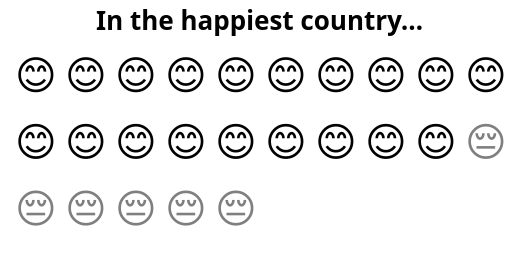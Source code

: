 {
  "$schema": "https://vega.github.io/schema/vega-lite/v4.json",
  "config": {"view": {"stroke": ""}},
  "title": "In the happiest country...",
  "width": 250,
  "height": 100,
  "data": {
    "values": [
      {"id": 1, "face": "smile"},
      {"id": 2, "face": "smile"},
      {"id": 3, "face": "smile"},
      {"id": 4, "face": "smile"},
      {"id": 5, "face": "smile"},
      {"id": 6, "face": "smile"},
      {"id": 7, "face": "smile"},
      {"id": 8, "face": "smile"},
      {"id": 9, "face": "smile"},
      {"id": 10, "face": "smile"},
      {"id": 11, "face": "smile"},
      {"id": 12, "face": "smile"},
      {"id": 13, "face": "smile"},
      {"id": 14, "face": "smile"},
      {"id": 15, "face": "smile"},
      {"id": 16, "face": "smile"},
      {"id": 17, "face": "smile"},
      {"id": 18, "face": "smile"},
      {"id": 19, "face": "smile"},
      {"id": 20, "face": "frown"},
      {"id": 21, "face": "frown"},
      {"id": 22, "face": "frown"},
      {"id": 23, "face": "frown"},
      {"id": 24, "face": "frown"},
      {"id": 25, "face": "frown"}
    ]
  },
  "transform": [
    {"calculate": "{'smile': '😊', 'frown': '😔'}[datum.face]", "as": "emoji"},
    {"calculate": "ceil (datum.id/10)", "as": "col"},
    {"calculate": "datum.id - datum.col*10", "as": "row"}
  ],
  "mark": {"type": "text", "baseline": "middle"},
  "encoding": {
    "x": {"field": "row", "type": "ordinal", "axis": null},
    "y": {"field": "col", "type": "ordinal", "axis": null},
    "text": {"field": "emoji", "type": "nominal"},
    "size": {"value": 20},
    "strokeWidth": {"value": 3},
    "fillOpacity": {
      "condition": {"test": "datum.face=='smile'", "value": 1},
      "value": 0.5
    },
        "tooltip": {
      "condition": [
        {"test": "datum.face=='smile'", "value": "😃"}
      ],
      "value": "😢"
    }
  }
}

